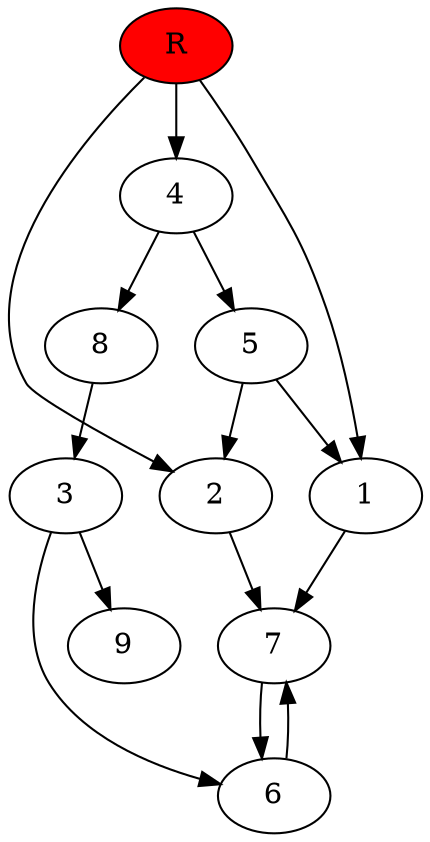 digraph prb1152 {
	1
	2
	3
	4
	5
	6
	7
	8
	R [fillcolor="#ff0000" style=filled]
	1 -> 7
	2 -> 7
	3 -> 6
	3 -> 9
	4 -> 5
	4 -> 8
	5 -> 1
	5 -> 2
	6 -> 7
	7 -> 6
	8 -> 3
	R -> 1
	R -> 2
	R -> 4
}
